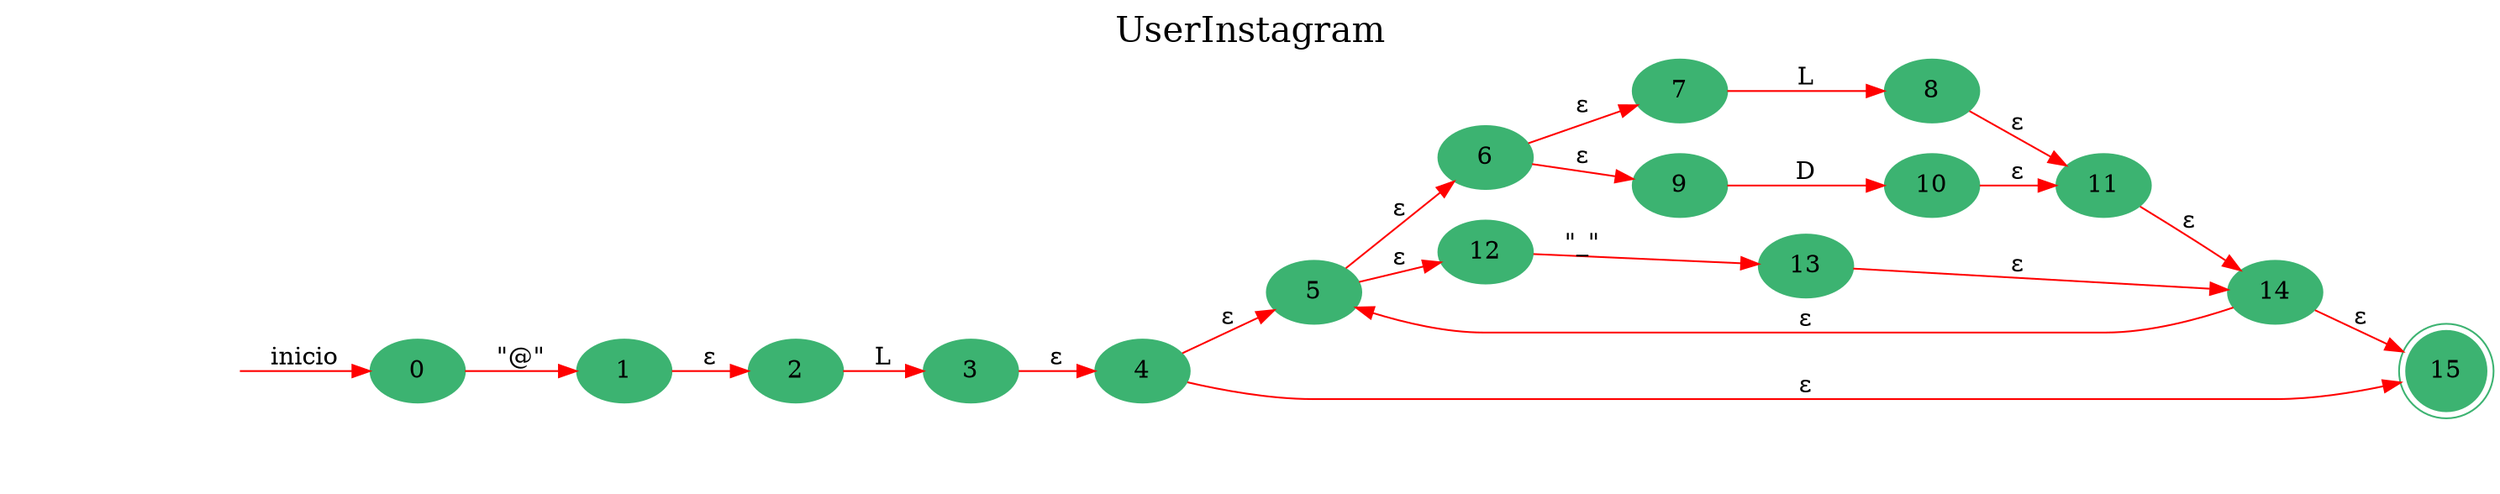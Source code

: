digraph UserInstagram {
	rankdir=LR;
	graph [label="UserInstagram", labelloc=t, fontsize=20]; 
	node [style = filled,color = mediumseagreen]; 0 1 2 3 4 5 6 7 8 9 10 11 12 13 14 15;
	node [shape=circle];
	node [color=midnightblue,fontcolor=white];
	edge [color=red];
	secret_node [style=invis];
	secret_node -> 0 [label="inicio"];
	0 -> 1 [label="\"@\""];
	1 -> 2 [label="ε"];
	2 -> 3 [label="L"];
	3 -> 4 [label="ε"];
	4 -> 5 [label="ε"];
	4 -> 15 [label="ε"];
	5 -> 12 [label="ε"];
	5 -> 6 [label="ε"];
	6 -> 9 [label="ε"];
	6 -> 7 [label="ε"];
	7 -> 8 [label="L"];
	8 -> 11 [label="ε"];
	9 -> 10 [label="D"];
	10 -> 11 [label="ε"];
	11 -> 14 [label="ε"];
	12 -> 13 [label="\"_\""];
	13 -> 14 [label="ε"];
	14 -> 5 [label="ε"];
	14 -> 15 [label="ε"];
15[shape=doublecircle]}